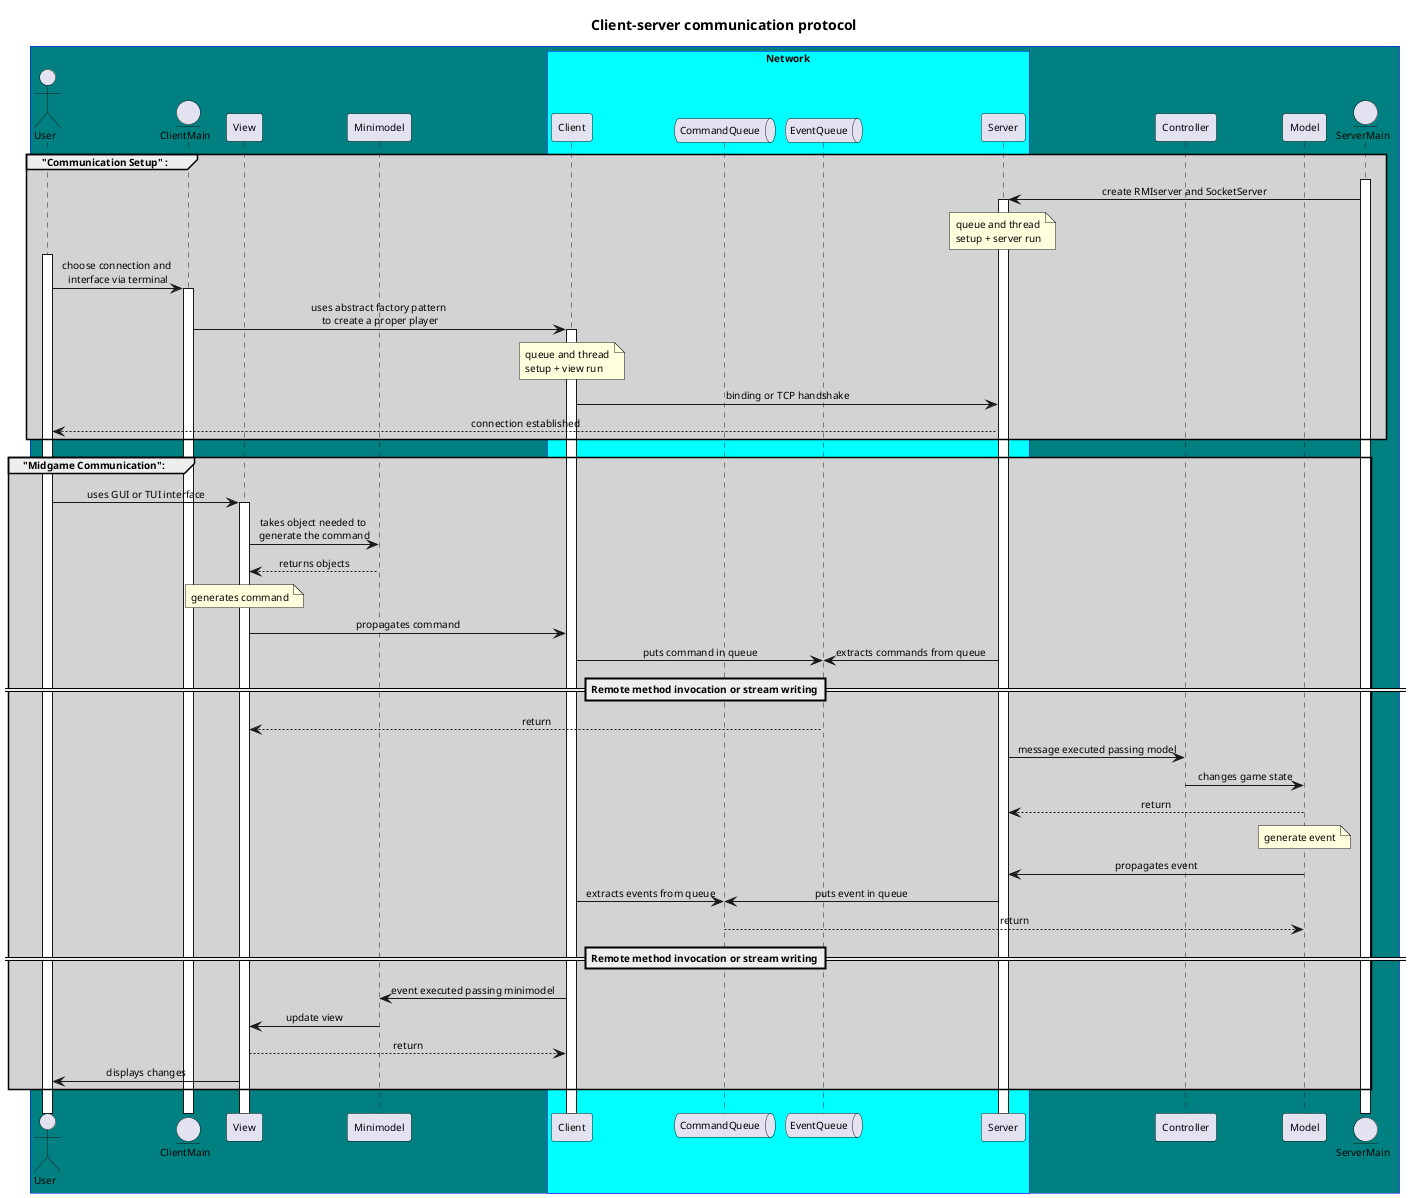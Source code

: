 @startuml uml
skinparam sequenceMessageAlign center
skinparam defaultFontSize 10
skinparam defaultFontName Arial
skinparam sequenceBoxBorderColor #0000FF
skinparam sequenceBoxBackgroundColor #99CCFF

title Client-server communication protocol
box #Teal
Actor User
entity ClientMain
participant View
participant Minimodel
box "Network" #Aqua
participant Client
queue CommandQueue
queue EventQueue
participant Server
end box
participant Controller
participant Model
entity ServerMain
end box


group #LightGrey "Communication Setup" :
    activate ServerMain
    ServerMain->Server: create RMIserver and SocketServer
        note over Server
            queue and thread
            setup + server run
        end note
    activate Server
    activate User
    User->ClientMain: choose connection and \ninterface via terminal
    activate ClientMain
    ClientMain->Client: uses abstract factory pattern \nto create a proper player
    activate Client
    note over Client
        queue and thread
        setup + view run
    end note
    Client->Server: binding or TCP handshake
    Server--> User: connection established
end group

group #LightGrey "Midgame Communication":
User->View: uses GUI or TUI interface
activate View
View->Minimodel: takes object needed to \ngenerate the command
Minimodel-->View: returns objects
note over View: generates command
View->Client: propagates command
!pragma teoz true
Client->EventQueue: puts command in queue
& Server->EventQueue: extracts commands from queue
==Remote method invocation or stream writing==
EventQueue --> View: return
Server->Controller: message executed passing model
Controller->Model: changes game state
Model-->Server: return
note over Model: generate event
Model->Server: propagates event
!pragma teoz true
Server->CommandQueue: puts event in queue
& Client->CommandQueue: extracts events from queue
CommandQueue-->Model: return
==Remote method invocation or stream writing==
Client->Minimodel: event executed passing minimodel
Minimodel->View: update view
View-->Client: return
View->User: displays changes

end group
@enduml
